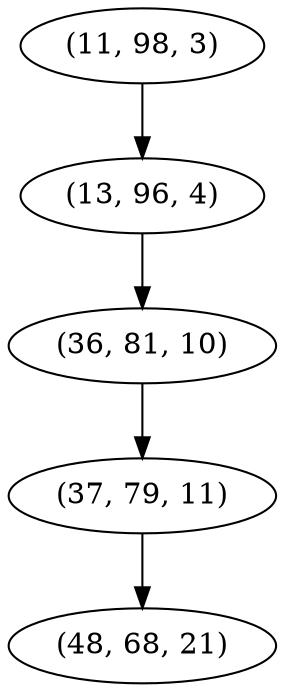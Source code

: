 digraph tree {
    "(11, 98, 3)";
    "(13, 96, 4)";
    "(36, 81, 10)";
    "(37, 79, 11)";
    "(48, 68, 21)";
    "(11, 98, 3)" -> "(13, 96, 4)";
    "(13, 96, 4)" -> "(36, 81, 10)";
    "(36, 81, 10)" -> "(37, 79, 11)";
    "(37, 79, 11)" -> "(48, 68, 21)";
}
